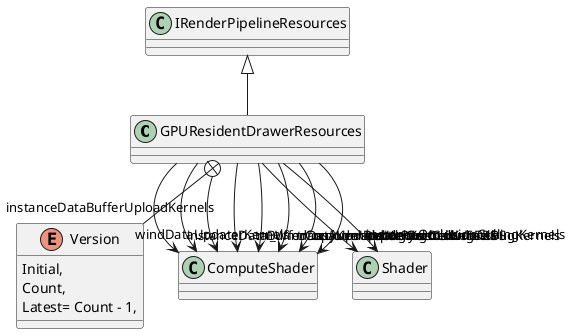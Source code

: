 @startuml
class GPUResidentDrawerResources {
}
enum Version {
    Initial,
    Count,
    Latest= Count - 1,
}
IRenderPipelineResources <|-- GPUResidentDrawerResources
GPUResidentDrawerResources --> "instanceDataBufferCopyKernels" ComputeShader
GPUResidentDrawerResources --> "instanceDataBufferUploadKernels" ComputeShader
GPUResidentDrawerResources --> "transformUpdaterKernels" ComputeShader
GPUResidentDrawerResources --> "m_WindDataUpdaterKernels" ComputeShader
GPUResidentDrawerResources --> "windDataUpdaterKernels" ComputeShader
GPUResidentDrawerResources --> "occluderDepthPyramidKernels" ComputeShader
GPUResidentDrawerResources --> "instanceOcclusionCullingKernels" ComputeShader
GPUResidentDrawerResources --> "occlusionCullingDebugKernels" ComputeShader
GPUResidentDrawerResources --> "debugOcclusionTestPS" Shader
GPUResidentDrawerResources --> "debugOccluderPS" Shader
GPUResidentDrawerResources +-- Version
@enduml
